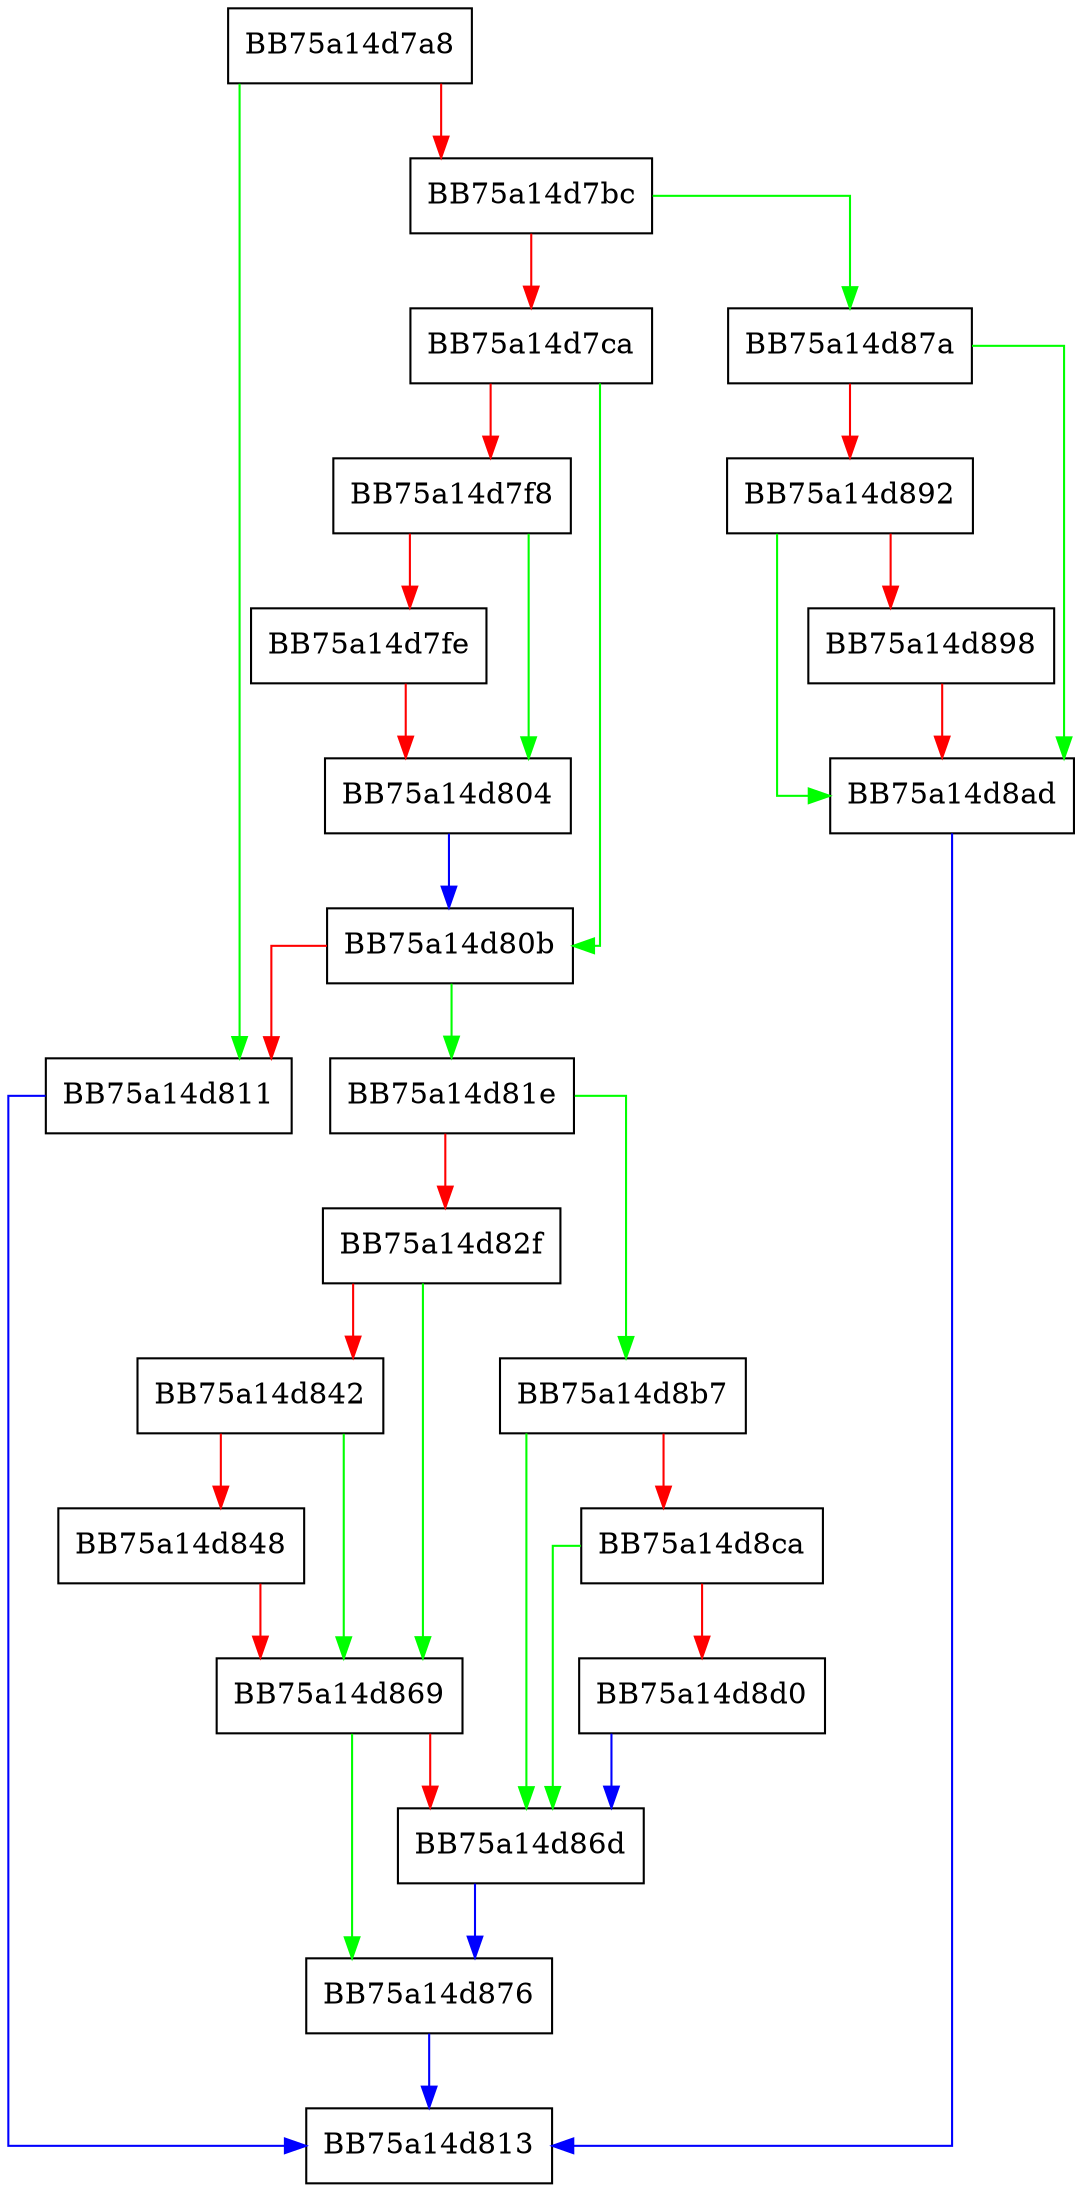 digraph GetFileHandle {
  node [shape="box"];
  graph [splines=ortho];
  BB75a14d7a8 -> BB75a14d811 [color="green"];
  BB75a14d7a8 -> BB75a14d7bc [color="red"];
  BB75a14d7bc -> BB75a14d87a [color="green"];
  BB75a14d7bc -> BB75a14d7ca [color="red"];
  BB75a14d7ca -> BB75a14d80b [color="green"];
  BB75a14d7ca -> BB75a14d7f8 [color="red"];
  BB75a14d7f8 -> BB75a14d804 [color="green"];
  BB75a14d7f8 -> BB75a14d7fe [color="red"];
  BB75a14d7fe -> BB75a14d804 [color="red"];
  BB75a14d804 -> BB75a14d80b [color="blue"];
  BB75a14d80b -> BB75a14d81e [color="green"];
  BB75a14d80b -> BB75a14d811 [color="red"];
  BB75a14d811 -> BB75a14d813 [color="blue"];
  BB75a14d81e -> BB75a14d8b7 [color="green"];
  BB75a14d81e -> BB75a14d82f [color="red"];
  BB75a14d82f -> BB75a14d869 [color="green"];
  BB75a14d82f -> BB75a14d842 [color="red"];
  BB75a14d842 -> BB75a14d869 [color="green"];
  BB75a14d842 -> BB75a14d848 [color="red"];
  BB75a14d848 -> BB75a14d869 [color="red"];
  BB75a14d869 -> BB75a14d876 [color="green"];
  BB75a14d869 -> BB75a14d86d [color="red"];
  BB75a14d86d -> BB75a14d876 [color="blue"];
  BB75a14d876 -> BB75a14d813 [color="blue"];
  BB75a14d87a -> BB75a14d8ad [color="green"];
  BB75a14d87a -> BB75a14d892 [color="red"];
  BB75a14d892 -> BB75a14d8ad [color="green"];
  BB75a14d892 -> BB75a14d898 [color="red"];
  BB75a14d898 -> BB75a14d8ad [color="red"];
  BB75a14d8ad -> BB75a14d813 [color="blue"];
  BB75a14d8b7 -> BB75a14d86d [color="green"];
  BB75a14d8b7 -> BB75a14d8ca [color="red"];
  BB75a14d8ca -> BB75a14d86d [color="green"];
  BB75a14d8ca -> BB75a14d8d0 [color="red"];
  BB75a14d8d0 -> BB75a14d86d [color="blue"];
}